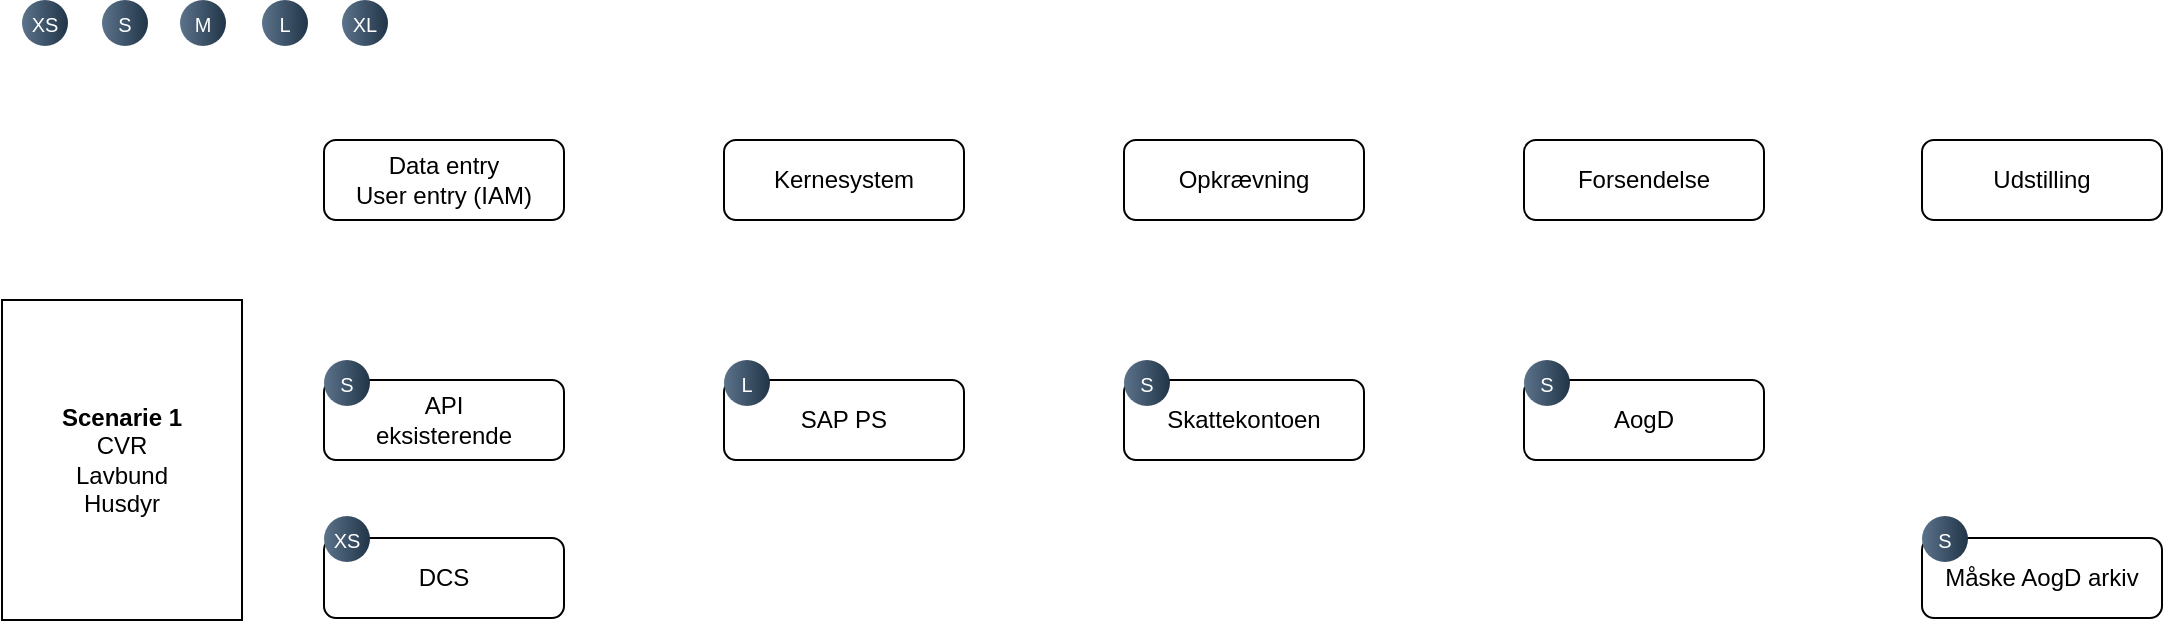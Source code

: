 <mxfile version="26.1.1" pages="2">
  <diagram name="Page-1" id="w52jkF3-wR7kU9HDOXUC">
    <mxGraphModel dx="1434" dy="866" grid="1" gridSize="10" guides="1" tooltips="1" connect="1" arrows="1" fold="1" page="1" pageScale="1" pageWidth="1169" pageHeight="1654" math="0" shadow="0">
      <root>
        <mxCell id="0" />
        <mxCell id="1" parent="0" />
        <mxCell id="jPUYg1EqjeXe6Diemlhv-1" value="Data entry&lt;div&gt;User entry (IAM)&lt;/div&gt;" style="rounded=1;whiteSpace=wrap;html=1;" vertex="1" parent="1">
          <mxGeometry x="201" y="120" width="120" height="40" as="geometry" />
        </mxCell>
        <mxCell id="jPUYg1EqjeXe6Diemlhv-2" value="Kernesystem" style="rounded=1;whiteSpace=wrap;html=1;" vertex="1" parent="1">
          <mxGeometry x="401" y="120" width="120" height="40" as="geometry" />
        </mxCell>
        <mxCell id="jPUYg1EqjeXe6Diemlhv-3" value="Opkrævning" style="rounded=1;whiteSpace=wrap;html=1;" vertex="1" parent="1">
          <mxGeometry x="601" y="120" width="120" height="40" as="geometry" />
        </mxCell>
        <mxCell id="jPUYg1EqjeXe6Diemlhv-4" value="Forsendelse" style="rounded=1;whiteSpace=wrap;html=1;" vertex="1" parent="1">
          <mxGeometry x="801" y="120" width="120" height="40" as="geometry" />
        </mxCell>
        <mxCell id="jPUYg1EqjeXe6Diemlhv-6" value="&lt;b&gt;Scenarie 1&lt;/b&gt;&lt;div&gt;CVR&lt;/div&gt;&lt;div&gt;Lavbund&lt;/div&gt;&lt;div&gt;Husdyr&lt;/div&gt;" style="rounded=0;whiteSpace=wrap;html=1;" vertex="1" parent="1">
          <mxGeometry x="40" y="200" width="120" height="160" as="geometry" />
        </mxCell>
        <mxCell id="jPUYg1EqjeXe6Diemlhv-8" value="API&lt;div&gt;eksisterende&lt;/div&gt;" style="rounded=1;whiteSpace=wrap;html=1;" vertex="1" parent="1">
          <mxGeometry x="201" y="240" width="120" height="40" as="geometry" />
        </mxCell>
        <mxCell id="jPUYg1EqjeXe6Diemlhv-9" value="SAP PS" style="rounded=1;whiteSpace=wrap;html=1;" vertex="1" parent="1">
          <mxGeometry x="401" y="240" width="120" height="40" as="geometry" />
        </mxCell>
        <mxCell id="jPUYg1EqjeXe6Diemlhv-10" value="Udstilling" style="rounded=1;whiteSpace=wrap;html=1;" vertex="1" parent="1">
          <mxGeometry x="1000" y="120" width="120" height="40" as="geometry" />
        </mxCell>
        <mxCell id="jPUYg1EqjeXe6Diemlhv-11" value="Skattekontoen" style="rounded=1;whiteSpace=wrap;html=1;" vertex="1" parent="1">
          <mxGeometry x="601" y="240" width="120" height="40" as="geometry" />
        </mxCell>
        <mxCell id="jPUYg1EqjeXe6Diemlhv-12" value="AogD" style="rounded=1;whiteSpace=wrap;html=1;" vertex="1" parent="1">
          <mxGeometry x="801" y="240" width="120" height="40" as="geometry" />
        </mxCell>
        <mxCell id="jPUYg1EqjeXe6Diemlhv-13" value="DCS" style="rounded=1;whiteSpace=wrap;html=1;" vertex="1" parent="1">
          <mxGeometry x="201" y="319" width="120" height="40" as="geometry" />
        </mxCell>
        <mxCell id="jPUYg1EqjeXe6Diemlhv-14" value="Måske AogD arkiv" style="rounded=1;whiteSpace=wrap;html=1;" vertex="1" parent="1">
          <mxGeometry x="1000" y="319" width="120" height="40" as="geometry" />
        </mxCell>
        <mxCell id="jPUYg1EqjeXe6Diemlhv-20" value="XS" style="ellipse;whiteSpace=wrap;html=1;aspect=fixed;rotation=0;gradientColor=#223548;strokeColor=none;gradientDirection=east;fillColor=#5b738b;rounded=0;pointerEvents=0;fontFamily=Helvetica;fontSize=10;fontColor=#FFFFFF;spacingTop=4;spacingBottom=4;spacingLeft=4;spacingRight=4;points=[];fontStyle=0" vertex="1" parent="1">
          <mxGeometry x="50" y="50" width="23" height="23" as="geometry" />
        </mxCell>
        <mxCell id="jPUYg1EqjeXe6Diemlhv-21" value="S" style="ellipse;whiteSpace=wrap;html=1;aspect=fixed;rotation=0;gradientColor=#223548;strokeColor=none;gradientDirection=east;fillColor=#5b738b;rounded=0;pointerEvents=0;fontFamily=Helvetica;fontSize=10;fontColor=#FFFFFF;spacingTop=4;spacingBottom=4;spacingLeft=4;spacingRight=4;points=[];fontStyle=0" vertex="1" parent="1">
          <mxGeometry x="90" y="50" width="23" height="23" as="geometry" />
        </mxCell>
        <mxCell id="jPUYg1EqjeXe6Diemlhv-22" value="M" style="ellipse;whiteSpace=wrap;html=1;aspect=fixed;rotation=0;gradientColor=#223548;strokeColor=none;gradientDirection=east;fillColor=#5b738b;rounded=0;pointerEvents=0;fontFamily=Helvetica;fontSize=10;fontColor=#FFFFFF;spacingTop=4;spacingBottom=4;spacingLeft=4;spacingRight=4;points=[];fontStyle=0" vertex="1" parent="1">
          <mxGeometry x="129" y="50" width="23" height="23" as="geometry" />
        </mxCell>
        <mxCell id="jPUYg1EqjeXe6Diemlhv-25" value="L" style="ellipse;whiteSpace=wrap;html=1;aspect=fixed;rotation=0;gradientColor=#223548;strokeColor=none;gradientDirection=east;fillColor=#5b738b;rounded=0;pointerEvents=0;fontFamily=Helvetica;fontSize=10;fontColor=#FFFFFF;spacingTop=4;spacingBottom=4;spacingLeft=4;spacingRight=4;points=[];fontStyle=0" vertex="1" parent="1">
          <mxGeometry x="170" y="50" width="23" height="23" as="geometry" />
        </mxCell>
        <mxCell id="I2_qbIUxM6kLmOSu3rbW-1" value="XL" style="ellipse;whiteSpace=wrap;html=1;aspect=fixed;rotation=0;gradientColor=#223548;strokeColor=none;gradientDirection=east;fillColor=#5b738b;rounded=0;pointerEvents=0;fontFamily=Helvetica;fontSize=10;fontColor=#FFFFFF;spacingTop=4;spacingBottom=4;spacingLeft=4;spacingRight=4;points=[];fontStyle=0" vertex="1" parent="1">
          <mxGeometry x="210" y="50" width="23" height="23" as="geometry" />
        </mxCell>
        <mxCell id="I2_qbIUxM6kLmOSu3rbW-2" value="XS" style="ellipse;whiteSpace=wrap;html=1;aspect=fixed;rotation=0;gradientColor=#223548;strokeColor=none;gradientDirection=east;fillColor=#5b738b;rounded=0;pointerEvents=0;fontFamily=Helvetica;fontSize=10;fontColor=#FFFFFF;spacingTop=4;spacingBottom=4;spacingLeft=4;spacingRight=4;points=[];fontStyle=0" vertex="1" parent="1">
          <mxGeometry x="201" y="308" width="23" height="23" as="geometry" />
        </mxCell>
        <mxCell id="I2_qbIUxM6kLmOSu3rbW-3" value="S" style="ellipse;whiteSpace=wrap;html=1;aspect=fixed;rotation=0;gradientColor=#223548;strokeColor=none;gradientDirection=east;fillColor=#5b738b;rounded=0;pointerEvents=0;fontFamily=Helvetica;fontSize=10;fontColor=#FFFFFF;spacingTop=4;spacingBottom=4;spacingLeft=4;spacingRight=4;points=[];fontStyle=0" vertex="1" parent="1">
          <mxGeometry x="201" y="230" width="23" height="23" as="geometry" />
        </mxCell>
        <mxCell id="I2_qbIUxM6kLmOSu3rbW-4" value="L" style="ellipse;whiteSpace=wrap;html=1;aspect=fixed;rotation=0;gradientColor=#223548;strokeColor=none;gradientDirection=east;fillColor=#5b738b;rounded=0;pointerEvents=0;fontFamily=Helvetica;fontSize=10;fontColor=#FFFFFF;spacingTop=4;spacingBottom=4;spacingLeft=4;spacingRight=4;points=[];fontStyle=0" vertex="1" parent="1">
          <mxGeometry x="401" y="230" width="23" height="23" as="geometry" />
        </mxCell>
        <mxCell id="I2_qbIUxM6kLmOSu3rbW-5" value="S" style="ellipse;whiteSpace=wrap;html=1;aspect=fixed;rotation=0;gradientColor=#223548;strokeColor=none;gradientDirection=east;fillColor=#5b738b;rounded=0;pointerEvents=0;fontFamily=Helvetica;fontSize=10;fontColor=#FFFFFF;spacingTop=4;spacingBottom=4;spacingLeft=4;spacingRight=4;points=[];fontStyle=0" vertex="1" parent="1">
          <mxGeometry x="801" y="230" width="23" height="23" as="geometry" />
        </mxCell>
        <mxCell id="I2_qbIUxM6kLmOSu3rbW-6" value="S" style="ellipse;whiteSpace=wrap;html=1;aspect=fixed;rotation=0;gradientColor=#223548;strokeColor=none;gradientDirection=east;fillColor=#5b738b;rounded=0;pointerEvents=0;fontFamily=Helvetica;fontSize=10;fontColor=#FFFFFF;spacingTop=4;spacingBottom=4;spacingLeft=4;spacingRight=4;points=[];fontStyle=0" vertex="1" parent="1">
          <mxGeometry x="601" y="230" width="23" height="23" as="geometry" />
        </mxCell>
        <mxCell id="I2_qbIUxM6kLmOSu3rbW-7" value="S" style="ellipse;whiteSpace=wrap;html=1;aspect=fixed;rotation=0;gradientColor=#223548;strokeColor=none;gradientDirection=east;fillColor=#5b738b;rounded=0;pointerEvents=0;fontFamily=Helvetica;fontSize=10;fontColor=#FFFFFF;spacingTop=4;spacingBottom=4;spacingLeft=4;spacingRight=4;points=[];fontStyle=0" vertex="1" parent="1">
          <mxGeometry x="1000" y="308" width="23" height="23" as="geometry" />
        </mxCell>
      </root>
    </mxGraphModel>
  </diagram>
  <diagram id="lDGCoRgxa4W9dzSs3qXx" name="Page-2">
    <mxGraphModel grid="1" page="1" gridSize="10" guides="1" tooltips="1" connect="1" arrows="1" fold="1" pageScale="1" pageWidth="1169" pageHeight="1654" math="0" shadow="0">
      <root>
        <mxCell id="0" />
        <mxCell id="1" parent="0" />
      </root>
    </mxGraphModel>
  </diagram>
</mxfile>
